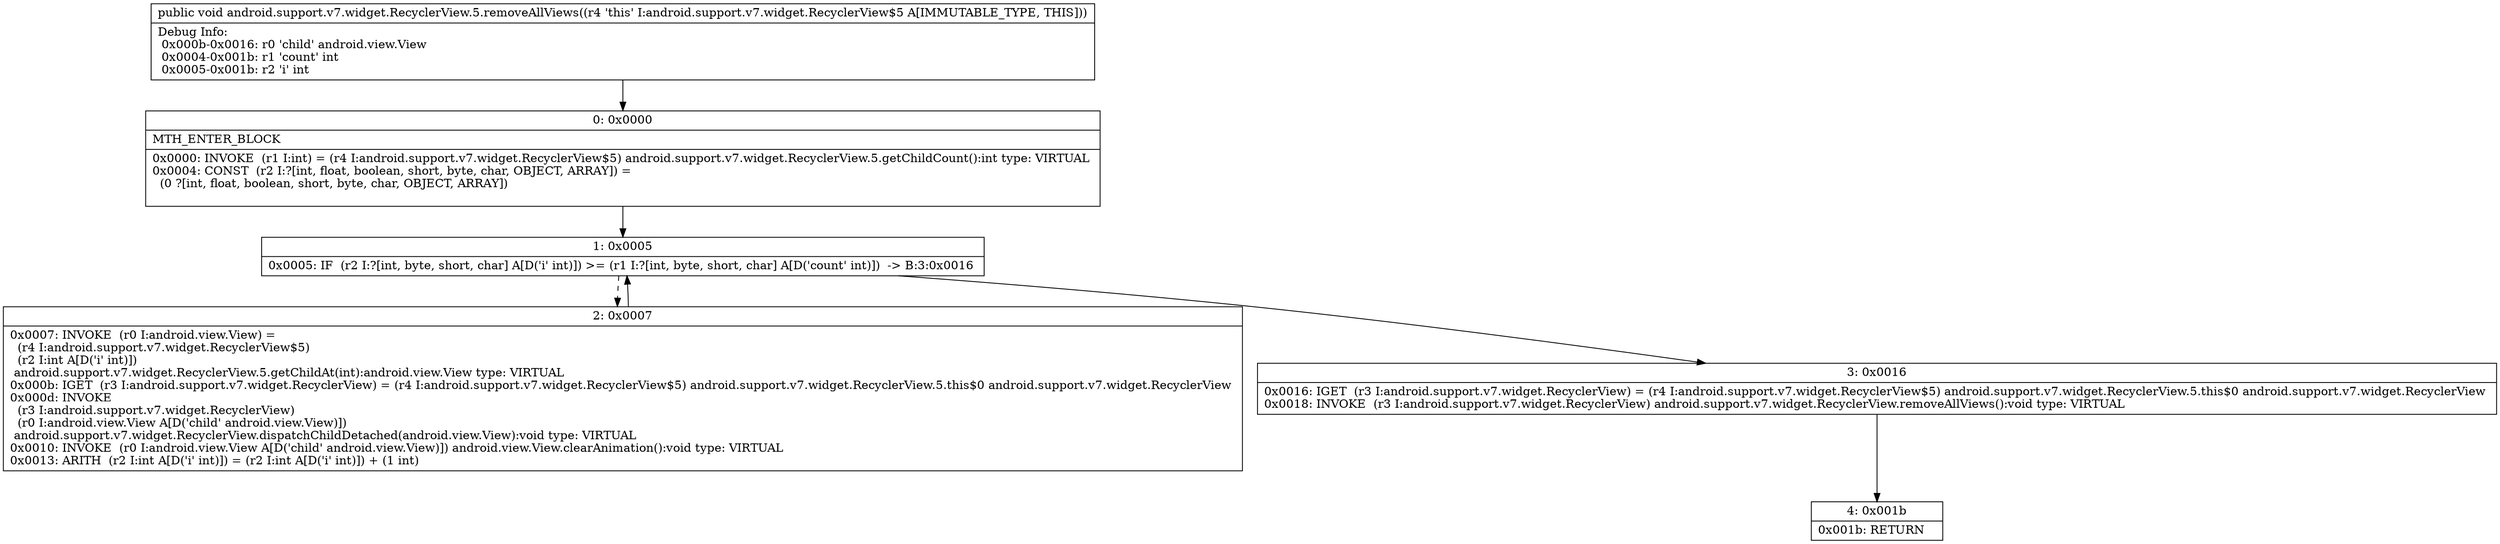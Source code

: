 digraph "CFG forandroid.support.v7.widget.RecyclerView.5.removeAllViews()V" {
Node_0 [shape=record,label="{0\:\ 0x0000|MTH_ENTER_BLOCK\l|0x0000: INVOKE  (r1 I:int) = (r4 I:android.support.v7.widget.RecyclerView$5) android.support.v7.widget.RecyclerView.5.getChildCount():int type: VIRTUAL \l0x0004: CONST  (r2 I:?[int, float, boolean, short, byte, char, OBJECT, ARRAY]) = \l  (0 ?[int, float, boolean, short, byte, char, OBJECT, ARRAY])\l \l}"];
Node_1 [shape=record,label="{1\:\ 0x0005|0x0005: IF  (r2 I:?[int, byte, short, char] A[D('i' int)]) \>= (r1 I:?[int, byte, short, char] A[D('count' int)])  \-\> B:3:0x0016 \l}"];
Node_2 [shape=record,label="{2\:\ 0x0007|0x0007: INVOKE  (r0 I:android.view.View) = \l  (r4 I:android.support.v7.widget.RecyclerView$5)\l  (r2 I:int A[D('i' int)])\l android.support.v7.widget.RecyclerView.5.getChildAt(int):android.view.View type: VIRTUAL \l0x000b: IGET  (r3 I:android.support.v7.widget.RecyclerView) = (r4 I:android.support.v7.widget.RecyclerView$5) android.support.v7.widget.RecyclerView.5.this$0 android.support.v7.widget.RecyclerView \l0x000d: INVOKE  \l  (r3 I:android.support.v7.widget.RecyclerView)\l  (r0 I:android.view.View A[D('child' android.view.View)])\l android.support.v7.widget.RecyclerView.dispatchChildDetached(android.view.View):void type: VIRTUAL \l0x0010: INVOKE  (r0 I:android.view.View A[D('child' android.view.View)]) android.view.View.clearAnimation():void type: VIRTUAL \l0x0013: ARITH  (r2 I:int A[D('i' int)]) = (r2 I:int A[D('i' int)]) + (1 int) \l}"];
Node_3 [shape=record,label="{3\:\ 0x0016|0x0016: IGET  (r3 I:android.support.v7.widget.RecyclerView) = (r4 I:android.support.v7.widget.RecyclerView$5) android.support.v7.widget.RecyclerView.5.this$0 android.support.v7.widget.RecyclerView \l0x0018: INVOKE  (r3 I:android.support.v7.widget.RecyclerView) android.support.v7.widget.RecyclerView.removeAllViews():void type: VIRTUAL \l}"];
Node_4 [shape=record,label="{4\:\ 0x001b|0x001b: RETURN   \l}"];
MethodNode[shape=record,label="{public void android.support.v7.widget.RecyclerView.5.removeAllViews((r4 'this' I:android.support.v7.widget.RecyclerView$5 A[IMMUTABLE_TYPE, THIS]))  | Debug Info:\l  0x000b\-0x0016: r0 'child' android.view.View\l  0x0004\-0x001b: r1 'count' int\l  0x0005\-0x001b: r2 'i' int\l}"];
MethodNode -> Node_0;
Node_0 -> Node_1;
Node_1 -> Node_2[style=dashed];
Node_1 -> Node_3;
Node_2 -> Node_1;
Node_3 -> Node_4;
}

